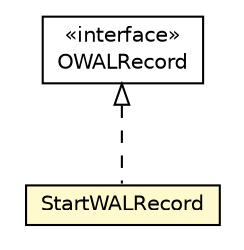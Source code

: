 #!/usr/local/bin/dot
#
# Class diagram 
# Generated by UMLGraph version R5_6-24-gf6e263 (http://www.umlgraph.org/)
#

digraph G {
	edge [fontname="Helvetica",fontsize=10,labelfontname="Helvetica",labelfontsize=10];
	node [fontname="Helvetica",fontsize=10,shape=plaintext];
	nodesep=0.25;
	ranksep=0.5;
	// com.orientechnologies.orient.core.storage.impl.local.paginated.wal.OWALRecord
	c8273532 [label=<<table title="com.orientechnologies.orient.core.storage.impl.local.paginated.wal.OWALRecord" border="0" cellborder="1" cellspacing="0" cellpadding="2" port="p" href="../OWALRecord.html">
		<tr><td><table border="0" cellspacing="0" cellpadding="1">
<tr><td align="center" balign="center"> &#171;interface&#187; </td></tr>
<tr><td align="center" balign="center"> OWALRecord </td></tr>
		</table></td></tr>
		</table>>, URL="../OWALRecord.html", fontname="Helvetica", fontcolor="black", fontsize=10.0];
	// com.orientechnologies.orient.core.storage.impl.local.paginated.wal.common.StartWALRecord
	c8273561 [label=<<table title="com.orientechnologies.orient.core.storage.impl.local.paginated.wal.common.StartWALRecord" border="0" cellborder="1" cellspacing="0" cellpadding="2" port="p" bgcolor="lemonChiffon" href="./StartWALRecord.html">
		<tr><td><table border="0" cellspacing="0" cellpadding="1">
<tr><td align="center" balign="center"> StartWALRecord </td></tr>
		</table></td></tr>
		</table>>, URL="./StartWALRecord.html", fontname="Helvetica", fontcolor="black", fontsize=10.0];
	//com.orientechnologies.orient.core.storage.impl.local.paginated.wal.common.StartWALRecord implements com.orientechnologies.orient.core.storage.impl.local.paginated.wal.OWALRecord
	c8273532:p -> c8273561:p [dir=back,arrowtail=empty,style=dashed];
}

